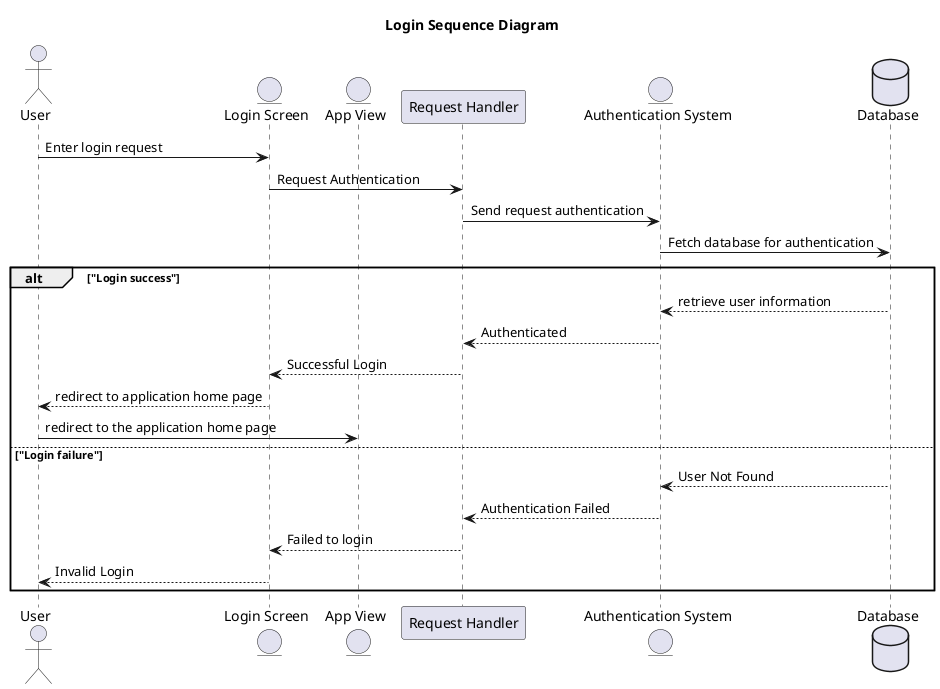 @startuml "Login"

' autonumber

title "Login Sequence Diagram"

actor User as user

entity "Login Screen" as login
entity "App View" as app
participant "Request Handler" as request
entity "Authentication System" as auth

database Database as db


user -> login: Enter login request
login -> request: Request Authentication
request -> auth: Send request authentication
auth -> db: Fetch database for authentication

alt "Login success"
    auth <-- db: retrieve user information
    request <-- auth: Authenticated
    request --> login: Successful Login
    login --> user: redirect to application home page
    user -> app: redirect to the application home page
else "Login failure"
    db-->auth: User Not Found
    auth --> request: Authentication Failed
    request --> login: Failed to login
    login --> user: Invalid Login
end

@enduml